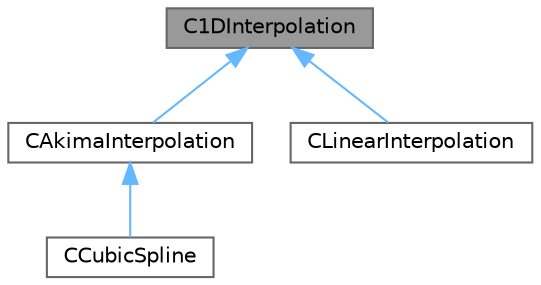 digraph "C1DInterpolation"
{
 // LATEX_PDF_SIZE
  bgcolor="transparent";
  edge [fontname=Helvetica,fontsize=10,labelfontname=Helvetica,labelfontsize=10];
  node [fontname=Helvetica,fontsize=10,shape=box,height=0.2,width=0.4];
  Node1 [id="Node000001",label="C1DInterpolation",height=0.2,width=0.4,color="gray40", fillcolor="grey60", style="filled", fontcolor="black",tooltip="Base class for 1D interpolation."];
  Node1 -> Node2 [id="edge1_Node000001_Node000002",dir="back",color="steelblue1",style="solid",tooltip=" "];
  Node2 [id="Node000002",label="CAkimaInterpolation",height=0.2,width=0.4,color="gray40", fillcolor="white", style="filled",URL="$classCAkimaInterpolation.html",tooltip="Akima 1D interpolation."];
  Node2 -> Node3 [id="edge2_Node000002_Node000003",dir="back",color="steelblue1",style="solid",tooltip=" "];
  Node3 [id="Node000003",label="CCubicSpline",height=0.2,width=0.4,color="gray40", fillcolor="white", style="filled",URL="$classCCubicSpline.html",tooltip="Cubic spline interpolation."];
  Node1 -> Node4 [id="edge3_Node000001_Node000004",dir="back",color="steelblue1",style="solid",tooltip=" "];
  Node4 [id="Node000004",label="CLinearInterpolation",height=0.2,width=0.4,color="gray40", fillcolor="white", style="filled",URL="$classCLinearInterpolation.html",tooltip="Linear interpolation."];
}
